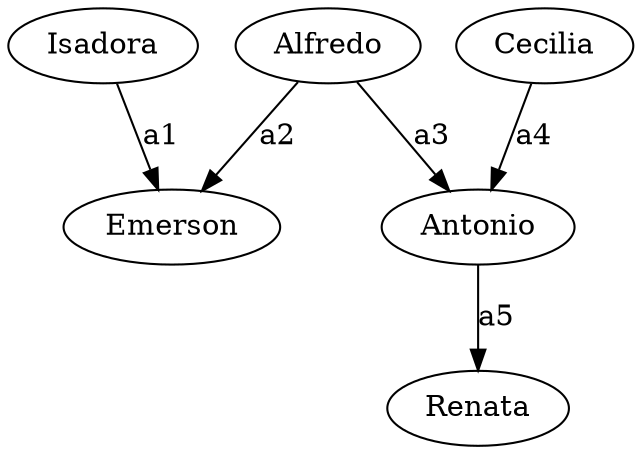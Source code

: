 digraph G {
Isadora -> Emerson[label=a1]
Alfredo -> Emerson[label=a2]
Alfredo -> Antonio[label=a3]
Cecilia -> Antonio[label=a4]
Antonio -> Renata[label=a5]
Renata;
Antonio;
Emerson;
Isadora;
Alfredo;
Cecilia;
}